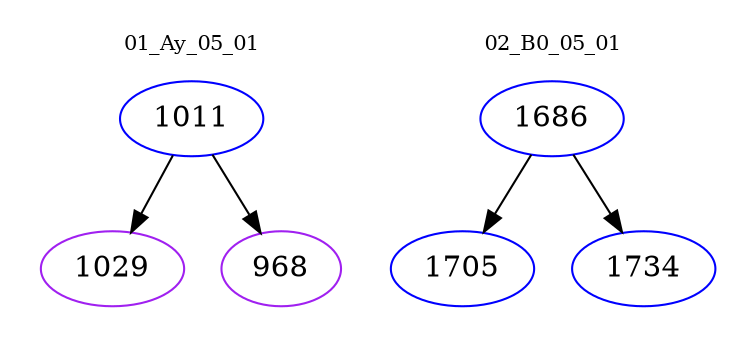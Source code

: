 digraph{
subgraph cluster_0 {
color = white
label = "01_Ay_05_01";
fontsize=10;
T0_1011 [label="1011", color="blue"]
T0_1011 -> T0_1029 [color="black"]
T0_1029 [label="1029", color="purple"]
T0_1011 -> T0_968 [color="black"]
T0_968 [label="968", color="purple"]
}
subgraph cluster_1 {
color = white
label = "02_B0_05_01";
fontsize=10;
T1_1686 [label="1686", color="blue"]
T1_1686 -> T1_1705 [color="black"]
T1_1705 [label="1705", color="blue"]
T1_1686 -> T1_1734 [color="black"]
T1_1734 [label="1734", color="blue"]
}
}

